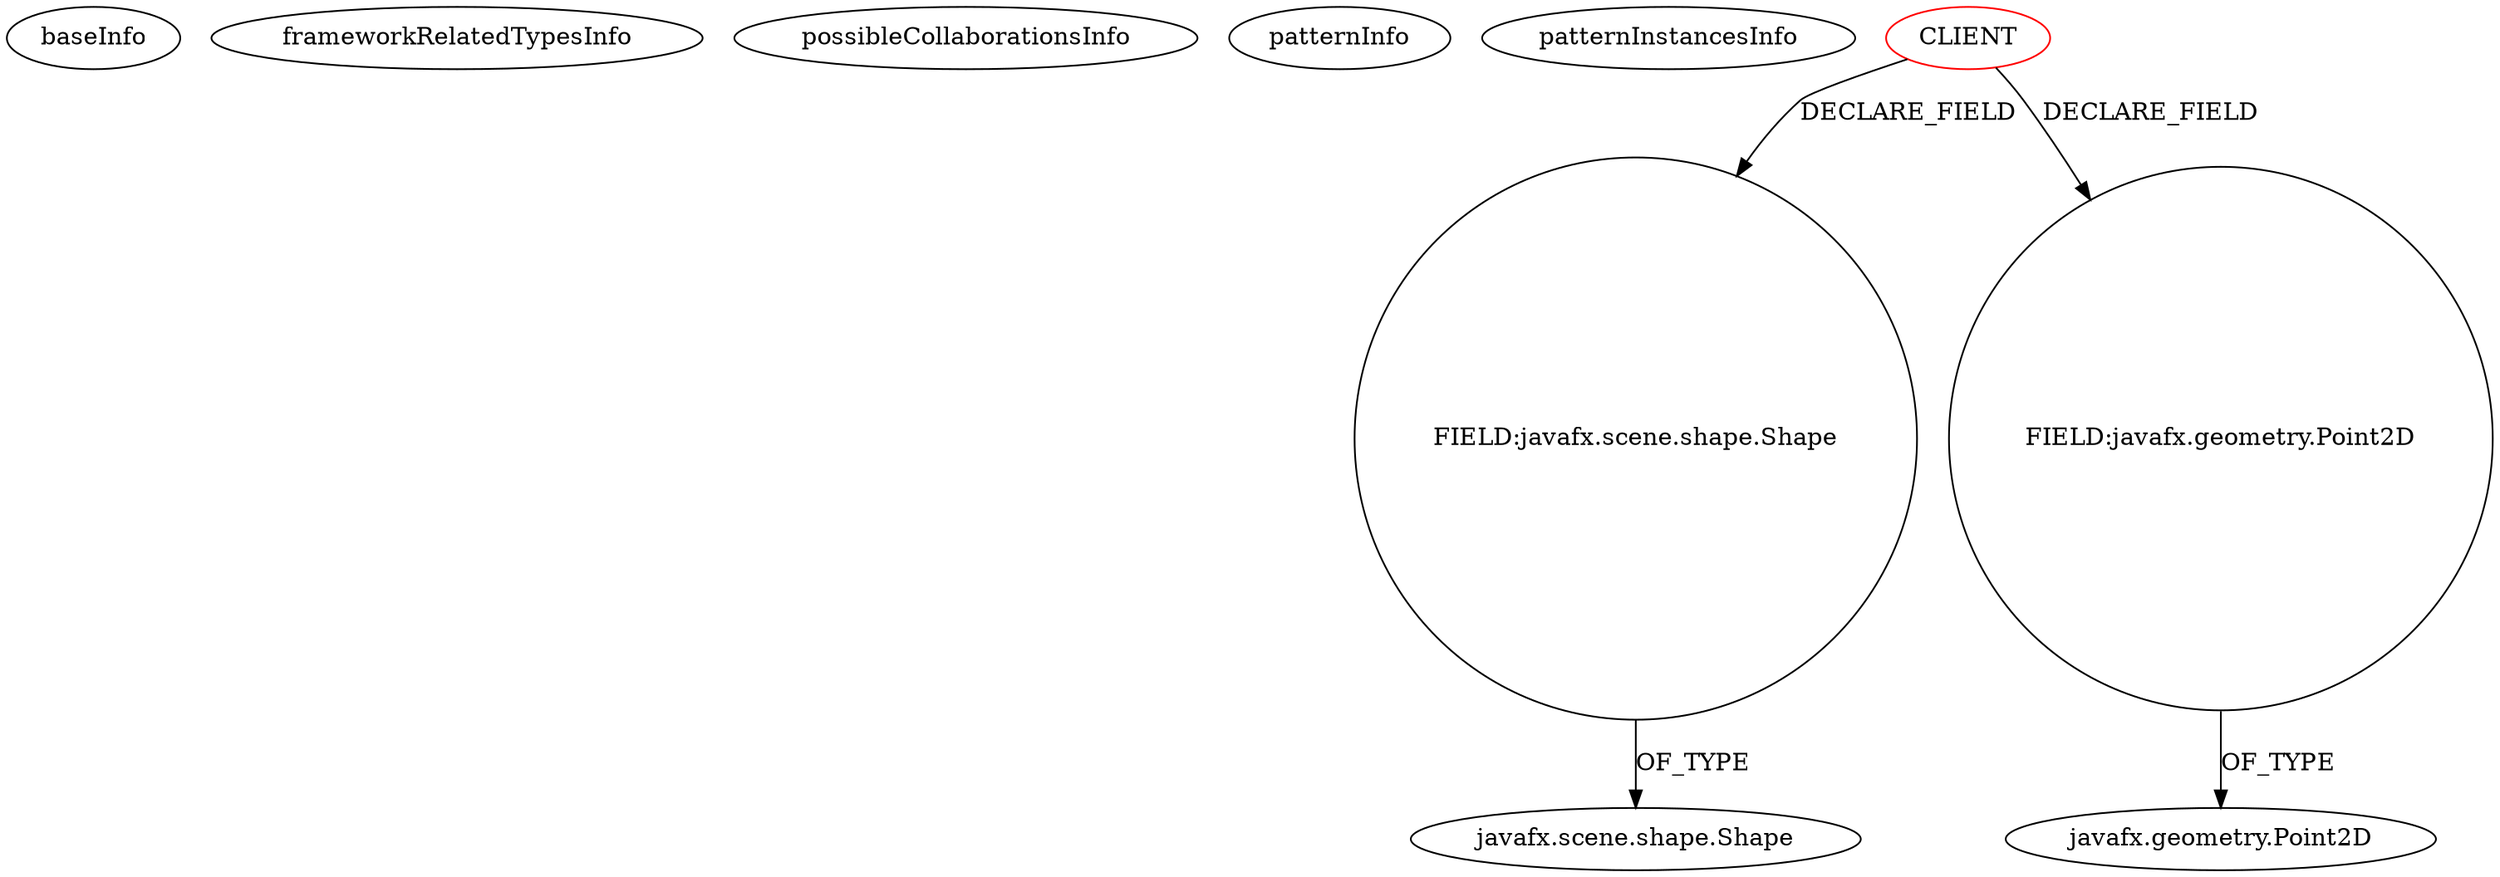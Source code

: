 digraph {
baseInfo[graphId=2040,category="pattern",isAnonymous=false,possibleRelation=false]
frameworkRelatedTypesInfo[]
possibleCollaborationsInfo[]
patternInfo[frequency=2.0,patternRootClient=0]
patternInstancesInfo[0="youseke-digitalclock~/youseke-digitalclock/digitalclock-master/src/puzzlewithtimer/model/Piece.java~Piece~4896",1="wwtg99-POMA~/wwtg99-POMA/POMA-master/src/cn/edu/suda/core/network/VisualNode.java~VisualNode~4801"]
7[label="javafx.scene.shape.Shape",vertexType="FRAMEWORK_CLASS_TYPE",isFrameworkType=false]
6[label="FIELD:javafx.scene.shape.Shape",vertexType="FIELD_DECLARATION",isFrameworkType=false,shape=circle]
0[label="CLIENT",vertexType="ROOT_CLIENT_CLASS_DECLARATION",isFrameworkType=false,color=red]
2[label="FIELD:javafx.geometry.Point2D",vertexType="FIELD_DECLARATION",isFrameworkType=false,shape=circle]
3[label="javafx.geometry.Point2D",vertexType="FRAMEWORK_CLASS_TYPE",isFrameworkType=false]
0->2[label="DECLARE_FIELD"]
0->6[label="DECLARE_FIELD"]
6->7[label="OF_TYPE"]
2->3[label="OF_TYPE"]
}
